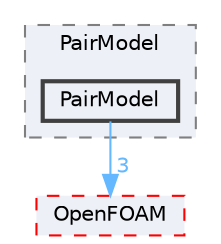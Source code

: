 digraph "src/lagrangian/intermediate/submodels/Kinematic/CollisionModel/PairCollision/PairModel/PairModel"
{
 // LATEX_PDF_SIZE
  bgcolor="transparent";
  edge [fontname=Helvetica,fontsize=10,labelfontname=Helvetica,labelfontsize=10];
  node [fontname=Helvetica,fontsize=10,shape=box,height=0.2,width=0.4];
  compound=true
  subgraph clusterdir_3cfe95366bcf693649edc819488068c7 {
    graph [ bgcolor="#edf0f7", pencolor="grey50", label="PairModel", fontname=Helvetica,fontsize=10 style="filled,dashed", URL="dir_3cfe95366bcf693649edc819488068c7.html",tooltip=""]
  dir_cb5a1695fda9bb90f477d420d513cbab [label="PairModel", fillcolor="#edf0f7", color="grey25", style="filled,bold", URL="dir_cb5a1695fda9bb90f477d420d513cbab.html",tooltip=""];
  }
  dir_c5473ff19b20e6ec4dfe5c310b3778a8 [label="OpenFOAM", fillcolor="#edf0f7", color="red", style="filled,dashed", URL="dir_c5473ff19b20e6ec4dfe5c310b3778a8.html",tooltip=""];
  dir_cb5a1695fda9bb90f477d420d513cbab->dir_c5473ff19b20e6ec4dfe5c310b3778a8 [headlabel="3", labeldistance=1.5 headhref="dir_002772_002695.html" href="dir_002772_002695.html" color="steelblue1" fontcolor="steelblue1"];
}
